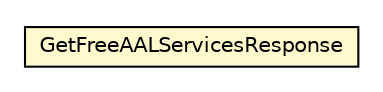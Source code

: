 #!/usr/local/bin/dot
#
# Class diagram 
# Generated by UMLGraph version R5_6-24-gf6e263 (http://www.umlgraph.org/)
#

digraph G {
	edge [fontname="Helvetica",fontsize=10,labelfontname="Helvetica",labelfontsize=10];
	node [fontname="Helvetica",fontsize=10,shape=plaintext];
	nodesep=0.25;
	ranksep=0.5;
	// org.universAAL.commerce.ustore.tools.GetFreeAALServicesResponse
	c4232566 [label=<<table title="org.universAAL.commerce.ustore.tools.GetFreeAALServicesResponse" border="0" cellborder="1" cellspacing="0" cellpadding="2" port="p" bgcolor="lemonChiffon" href="./GetFreeAALServicesResponse.html">
		<tr><td><table border="0" cellspacing="0" cellpadding="1">
<tr><td align="center" balign="center"> GetFreeAALServicesResponse </td></tr>
		</table></td></tr>
		</table>>, URL="./GetFreeAALServicesResponse.html", fontname="Helvetica", fontcolor="black", fontsize=10.0];
}

